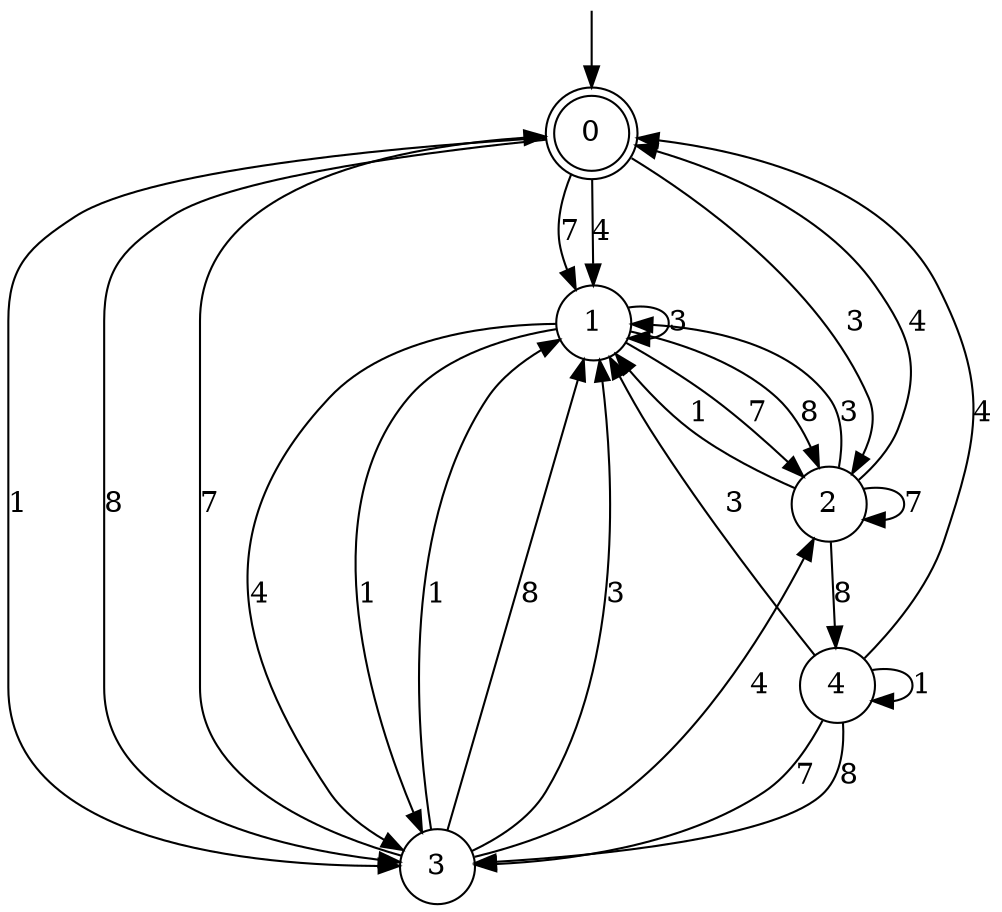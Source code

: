 digraph g {

	s0 [shape="doublecircle" label="0"];
	s1 [shape="circle" label="1"];
	s2 [shape="circle" label="2"];
	s3 [shape="circle" label="3"];
	s4 [shape="circle" label="4"];
	s0 -> s1 [label="7"];
	s0 -> s2 [label="3"];
	s0 -> s1 [label="4"];
	s0 -> s3 [label="1"];
	s0 -> s3 [label="8"];
	s1 -> s2 [label="7"];
	s1 -> s1 [label="3"];
	s1 -> s3 [label="4"];
	s1 -> s3 [label="1"];
	s1 -> s2 [label="8"];
	s2 -> s2 [label="7"];
	s2 -> s1 [label="3"];
	s2 -> s0 [label="4"];
	s2 -> s1 [label="1"];
	s2 -> s4 [label="8"];
	s3 -> s0 [label="7"];
	s3 -> s1 [label="3"];
	s3 -> s2 [label="4"];
	s3 -> s1 [label="1"];
	s3 -> s1 [label="8"];
	s4 -> s3 [label="7"];
	s4 -> s1 [label="3"];
	s4 -> s0 [label="4"];
	s4 -> s4 [label="1"];
	s4 -> s3 [label="8"];

__start0 [label="" shape="none" width="0" height="0"];
__start0 -> s0;

}
